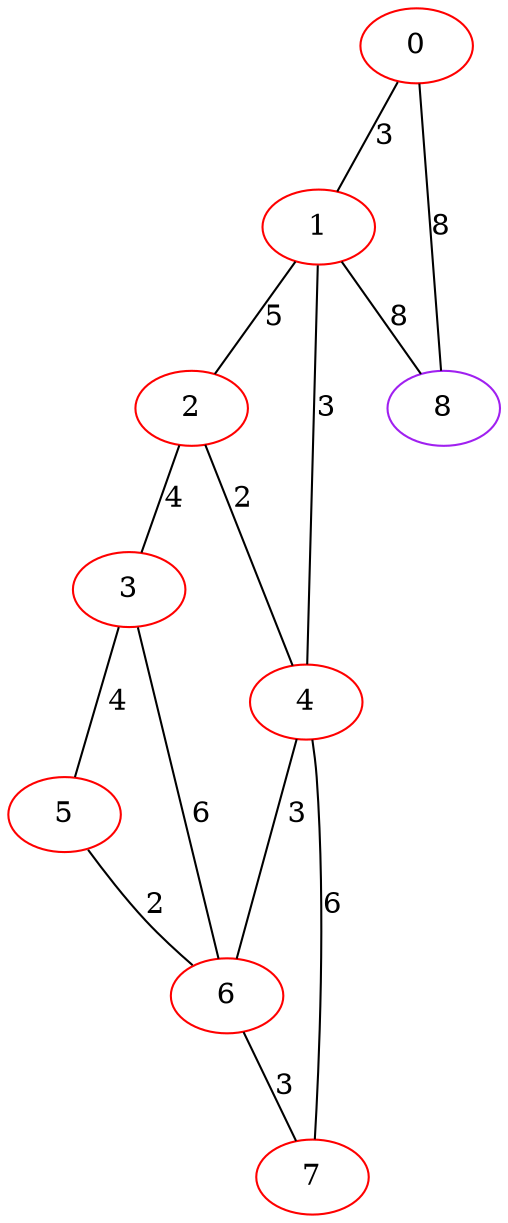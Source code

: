 graph "" {
0 [color=red, weight=1];
1 [color=red, weight=1];
2 [color=red, weight=1];
3 [color=red, weight=1];
4 [color=red, weight=1];
5 [color=red, weight=1];
6 [color=red, weight=1];
7 [color=red, weight=1];
8 [color=purple, weight=4];
0 -- 8  [key=0, label=8];
0 -- 1  [key=0, label=3];
1 -- 8  [key=0, label=8];
1 -- 2  [key=0, label=5];
1 -- 4  [key=0, label=3];
2 -- 3  [key=0, label=4];
2 -- 4  [key=0, label=2];
3 -- 5  [key=0, label=4];
3 -- 6  [key=0, label=6];
4 -- 6  [key=0, label=3];
4 -- 7  [key=0, label=6];
5 -- 6  [key=0, label=2];
6 -- 7  [key=0, label=3];
}

